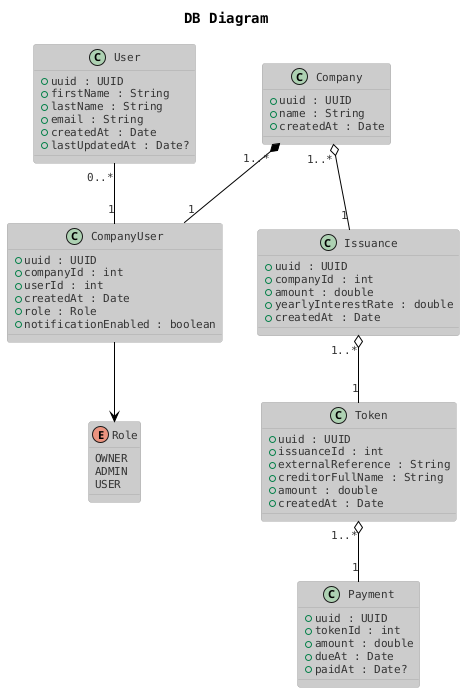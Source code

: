 @startuml DB Diagram

!theme reddress-lightgreen
skinparam defaultFontName monospaced

title DB Diagram


class "Company" as Com {
  +uuid : UUID
  +name : String
  +createdAt : Date
}

class User {
  +uuid : UUID
  +firstName : String
  +lastName : String
  +email : String
  +createdAt : Date
  +lastUpdatedAt : Date?
}

class "CompanyUser" as ComUser {
  +uuid : UUID
  +companyId : int
  +userId : int
  +createdAt : Date
  +role : Role
  +notificationEnabled : boolean
}

User "0..*" -- "1" ComUser
Com "1..*" *-- "1" ComUser

enum Role {
  OWNER
  ADMIN
  USER
}

ComUser --> Role

class "Issuance" as Iss {
  +uuid : UUID
  +companyId : int
  +amount : double
  +yearlyInterestRate : double
  +createdAt : Date
}

Com "1..*" o-- "1" Iss

class "Token" as Tok {
  +uuid : UUID
  +issuanceId : int
  +externalReference : String
  +creditorFullName : String
  +amount : double
  +createdAt : Date
}

Iss "1..*" o-- "1" Tok

class "Payment" as Pay {
  +uuid : UUID
  +tokenId : int
  +amount : double
  +dueAt : Date
  +paidAt : Date?
}

Tok "1..*" o-- "1" Pay

@enduml
